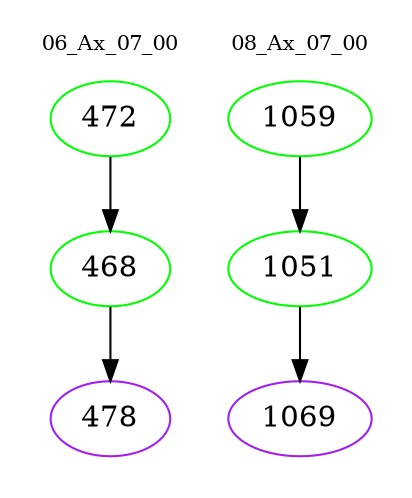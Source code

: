 digraph{
subgraph cluster_0 {
color = white
label = "06_Ax_07_00";
fontsize=10;
T0_472 [label="472", color="green"]
T0_472 -> T0_468 [color="black"]
T0_468 [label="468", color="green"]
T0_468 -> T0_478 [color="black"]
T0_478 [label="478", color="purple"]
}
subgraph cluster_1 {
color = white
label = "08_Ax_07_00";
fontsize=10;
T1_1059 [label="1059", color="green"]
T1_1059 -> T1_1051 [color="black"]
T1_1051 [label="1051", color="green"]
T1_1051 -> T1_1069 [color="black"]
T1_1069 [label="1069", color="purple"]
}
}
